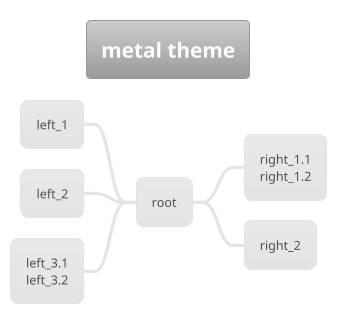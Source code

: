 ' Do not edit
' Theme Gallery
' autogenerated by script
'
@startmindmap
!theme metal
title metal theme
+ root
**:right_1.1
right_1.2;
++ right_2

left side

-- left_1
-- left_2
**:left_3.1
left_3.2;
@endmindmap
